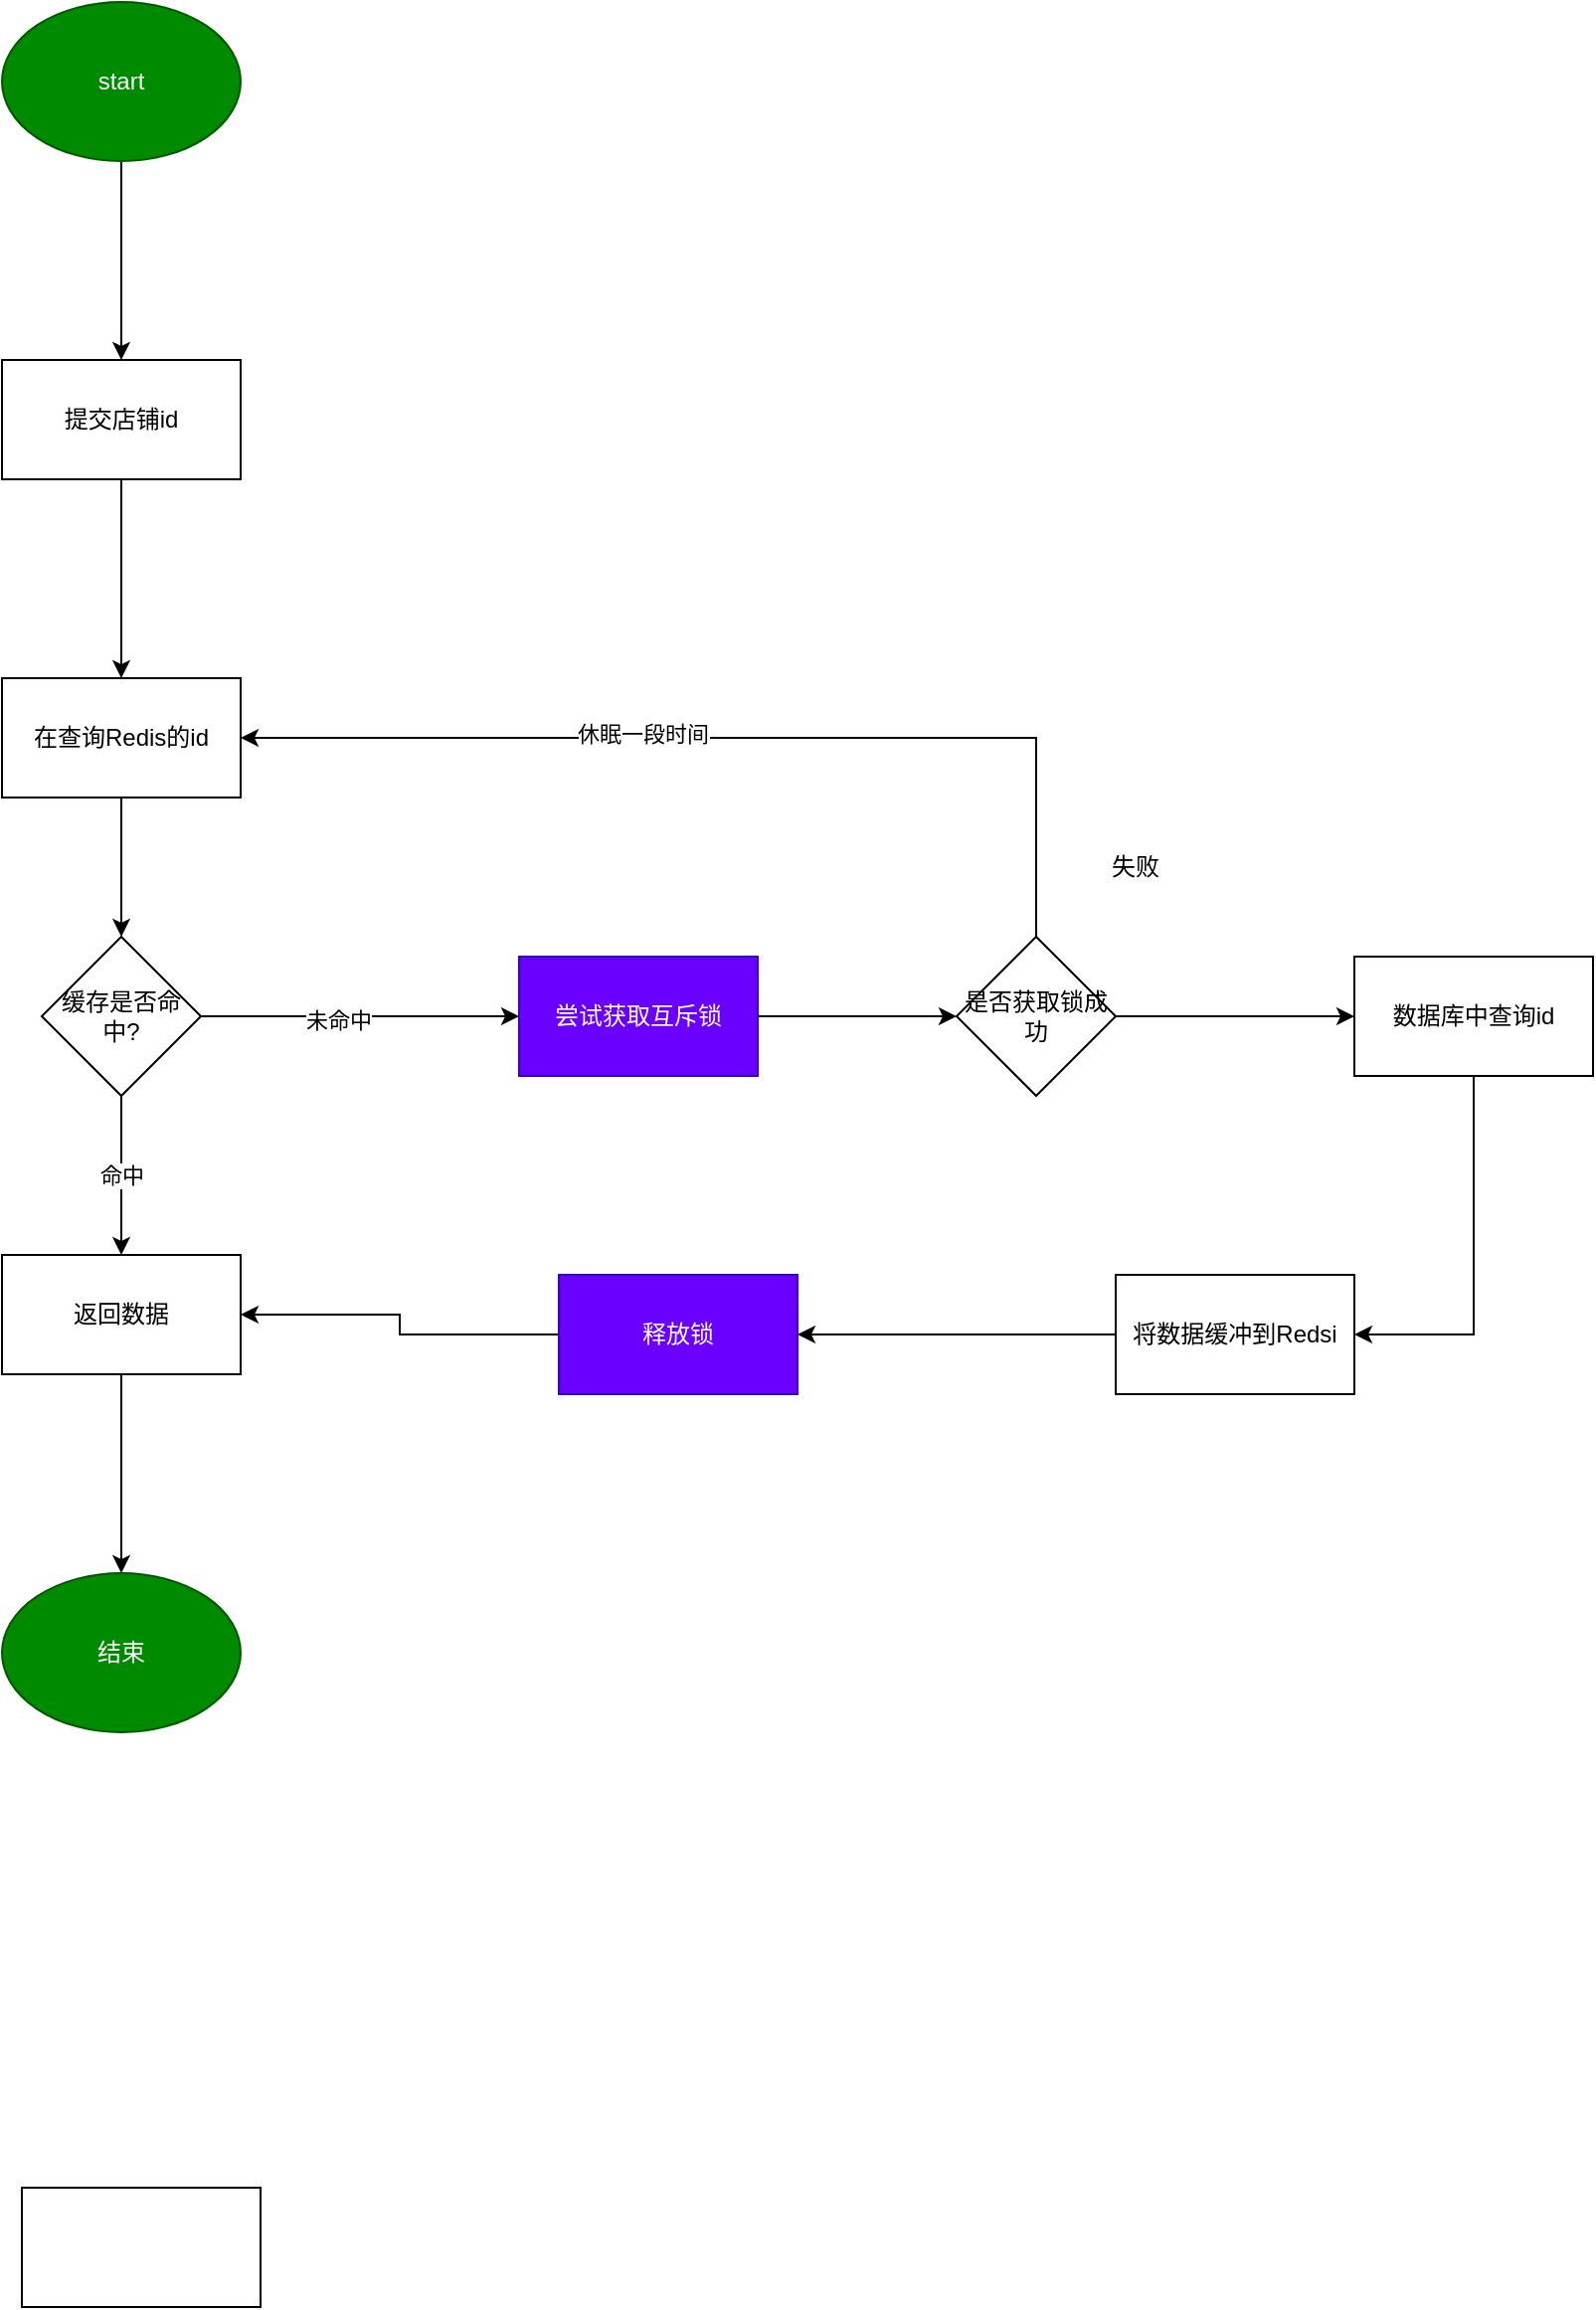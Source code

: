<mxfile version="24.7.13">
  <diagram name="第 1 页" id="a38_5Swq0WlTmSLRdx7M">
    <mxGraphModel dx="1380" dy="866" grid="1" gridSize="10" guides="1" tooltips="1" connect="1" arrows="1" fold="1" page="1" pageScale="1" pageWidth="827" pageHeight="1169" math="0" shadow="0">
      <root>
        <mxCell id="0" />
        <mxCell id="1" parent="0" />
        <mxCell id="WPVLzmaacFLyEN168dEC-3" style="edgeStyle=orthogonalEdgeStyle;rounded=0;orthogonalLoop=1;jettySize=auto;html=1;exitX=0.5;exitY=1;exitDx=0;exitDy=0;" edge="1" parent="1" source="WPVLzmaacFLyEN168dEC-1" target="WPVLzmaacFLyEN168dEC-2">
          <mxGeometry relative="1" as="geometry" />
        </mxCell>
        <mxCell id="WPVLzmaacFLyEN168dEC-1" value="start" style="ellipse;whiteSpace=wrap;html=1;fillColor=#008a00;fontColor=#ffffff;strokeColor=#005700;" vertex="1" parent="1">
          <mxGeometry x="200" y="70" width="120" height="80" as="geometry" />
        </mxCell>
        <mxCell id="WPVLzmaacFLyEN168dEC-6" style="edgeStyle=orthogonalEdgeStyle;rounded=0;orthogonalLoop=1;jettySize=auto;html=1;exitX=0.5;exitY=1;exitDx=0;exitDy=0;entryX=0.5;entryY=0;entryDx=0;entryDy=0;" edge="1" parent="1" source="WPVLzmaacFLyEN168dEC-2" target="WPVLzmaacFLyEN168dEC-5">
          <mxGeometry relative="1" as="geometry" />
        </mxCell>
        <mxCell id="WPVLzmaacFLyEN168dEC-2" value="提交店铺id" style="whiteSpace=wrap;html=1;" vertex="1" parent="1">
          <mxGeometry x="200" y="250" width="120" height="60" as="geometry" />
        </mxCell>
        <mxCell id="WPVLzmaacFLyEN168dEC-9" value="" style="edgeStyle=orthogonalEdgeStyle;rounded=0;orthogonalLoop=1;jettySize=auto;html=1;" edge="1" parent="1" source="WPVLzmaacFLyEN168dEC-5" target="WPVLzmaacFLyEN168dEC-8">
          <mxGeometry relative="1" as="geometry" />
        </mxCell>
        <mxCell id="WPVLzmaacFLyEN168dEC-5" value="在查询Redis的id" style="whiteSpace=wrap;html=1;" vertex="1" parent="1">
          <mxGeometry x="200" y="410" width="120" height="60" as="geometry" />
        </mxCell>
        <mxCell id="WPVLzmaacFLyEN168dEC-11" value="命中" style="edgeStyle=orthogonalEdgeStyle;rounded=0;orthogonalLoop=1;jettySize=auto;html=1;exitX=0.5;exitY=1;exitDx=0;exitDy=0;" edge="1" parent="1" source="WPVLzmaacFLyEN168dEC-8" target="WPVLzmaacFLyEN168dEC-10">
          <mxGeometry relative="1" as="geometry" />
        </mxCell>
        <mxCell id="WPVLzmaacFLyEN168dEC-15" style="edgeStyle=orthogonalEdgeStyle;rounded=0;orthogonalLoop=1;jettySize=auto;html=1;exitX=1;exitY=0.5;exitDx=0;exitDy=0;" edge="1" parent="1" source="WPVLzmaacFLyEN168dEC-8" target="WPVLzmaacFLyEN168dEC-14">
          <mxGeometry relative="1" as="geometry" />
        </mxCell>
        <mxCell id="WPVLzmaacFLyEN168dEC-16" value="未命中" style="edgeLabel;html=1;align=center;verticalAlign=middle;resizable=0;points=[];" vertex="1" connectable="0" parent="WPVLzmaacFLyEN168dEC-15">
          <mxGeometry x="-0.142" y="-2" relative="1" as="geometry">
            <mxPoint as="offset" />
          </mxGeometry>
        </mxCell>
        <mxCell id="WPVLzmaacFLyEN168dEC-8" value="缓存是否命中?" style="rhombus;whiteSpace=wrap;html=1;" vertex="1" parent="1">
          <mxGeometry x="220" y="540" width="80" height="80" as="geometry" />
        </mxCell>
        <mxCell id="WPVLzmaacFLyEN168dEC-13" style="edgeStyle=orthogonalEdgeStyle;rounded=0;orthogonalLoop=1;jettySize=auto;html=1;exitX=0.5;exitY=1;exitDx=0;exitDy=0;" edge="1" parent="1" source="WPVLzmaacFLyEN168dEC-10" target="WPVLzmaacFLyEN168dEC-12">
          <mxGeometry relative="1" as="geometry" />
        </mxCell>
        <mxCell id="WPVLzmaacFLyEN168dEC-10" value="返回数据" style="whiteSpace=wrap;html=1;" vertex="1" parent="1">
          <mxGeometry x="200" y="700" width="120" height="60" as="geometry" />
        </mxCell>
        <mxCell id="WPVLzmaacFLyEN168dEC-12" value="结束" style="ellipse;whiteSpace=wrap;html=1;fillColor=#008a00;fontColor=#ffffff;strokeColor=#005700;" vertex="1" parent="1">
          <mxGeometry x="200" y="860" width="120" height="80" as="geometry" />
        </mxCell>
        <mxCell id="WPVLzmaacFLyEN168dEC-18" value="" style="edgeStyle=orthogonalEdgeStyle;rounded=0;orthogonalLoop=1;jettySize=auto;html=1;" edge="1" parent="1" source="WPVLzmaacFLyEN168dEC-14" target="WPVLzmaacFLyEN168dEC-17">
          <mxGeometry relative="1" as="geometry" />
        </mxCell>
        <mxCell id="WPVLzmaacFLyEN168dEC-14" value="尝试获取互斥锁" style="whiteSpace=wrap;html=1;fillColor=#6a00ff;fontColor=#ffffff;strokeColor=#3700CC;" vertex="1" parent="1">
          <mxGeometry x="460" y="550" width="120" height="60" as="geometry" />
        </mxCell>
        <mxCell id="WPVLzmaacFLyEN168dEC-19" style="edgeStyle=orthogonalEdgeStyle;rounded=0;orthogonalLoop=1;jettySize=auto;html=1;exitX=0.5;exitY=0;exitDx=0;exitDy=0;entryX=1;entryY=0.5;entryDx=0;entryDy=0;" edge="1" parent="1" source="WPVLzmaacFLyEN168dEC-17" target="WPVLzmaacFLyEN168dEC-5">
          <mxGeometry relative="1" as="geometry">
            <mxPoint x="720" y="488" as="sourcePoint" />
          </mxGeometry>
        </mxCell>
        <mxCell id="WPVLzmaacFLyEN168dEC-25" value="休眠一段时间" style="edgeLabel;html=1;align=center;verticalAlign=middle;resizable=0;points=[];" vertex="1" connectable="0" parent="WPVLzmaacFLyEN168dEC-19">
          <mxGeometry x="0.193" y="-2" relative="1" as="geometry">
            <mxPoint as="offset" />
          </mxGeometry>
        </mxCell>
        <mxCell id="WPVLzmaacFLyEN168dEC-27" style="edgeStyle=orthogonalEdgeStyle;rounded=0;orthogonalLoop=1;jettySize=auto;html=1;exitX=1;exitY=0.5;exitDx=0;exitDy=0;" edge="1" parent="1" source="WPVLzmaacFLyEN168dEC-17">
          <mxGeometry relative="1" as="geometry">
            <mxPoint x="880" y="580" as="targetPoint" />
          </mxGeometry>
        </mxCell>
        <mxCell id="WPVLzmaacFLyEN168dEC-17" value="是否获取锁成功" style="rhombus;whiteSpace=wrap;html=1;" vertex="1" parent="1">
          <mxGeometry x="680" y="540" width="80" height="80" as="geometry" />
        </mxCell>
        <mxCell id="WPVLzmaacFLyEN168dEC-24" value="失败" style="text;html=1;align=center;verticalAlign=middle;whiteSpace=wrap;rounded=0;" vertex="1" parent="1">
          <mxGeometry x="740" y="490" width="60" height="30" as="geometry" />
        </mxCell>
        <mxCell id="WPVLzmaacFLyEN168dEC-31" style="edgeStyle=orthogonalEdgeStyle;rounded=0;orthogonalLoop=1;jettySize=auto;html=1;exitX=0.5;exitY=1;exitDx=0;exitDy=0;entryX=1;entryY=0.5;entryDx=0;entryDy=0;" edge="1" parent="1" source="WPVLzmaacFLyEN168dEC-26" target="WPVLzmaacFLyEN168dEC-30">
          <mxGeometry relative="1" as="geometry" />
        </mxCell>
        <mxCell id="WPVLzmaacFLyEN168dEC-26" value="数据库中查询id" style="whiteSpace=wrap;html=1;" vertex="1" parent="1">
          <mxGeometry x="880" y="550" width="120" height="60" as="geometry" />
        </mxCell>
        <mxCell id="WPVLzmaacFLyEN168dEC-34" style="edgeStyle=orthogonalEdgeStyle;rounded=0;orthogonalLoop=1;jettySize=auto;html=1;exitX=0;exitY=0.5;exitDx=0;exitDy=0;" edge="1" parent="1" source="WPVLzmaacFLyEN168dEC-30" target="WPVLzmaacFLyEN168dEC-33">
          <mxGeometry relative="1" as="geometry" />
        </mxCell>
        <mxCell id="WPVLzmaacFLyEN168dEC-30" value="将数据缓冲到Redsi" style="whiteSpace=wrap;html=1;" vertex="1" parent="1">
          <mxGeometry x="760" y="710" width="120" height="60" as="geometry" />
        </mxCell>
        <mxCell id="WPVLzmaacFLyEN168dEC-35" style="edgeStyle=orthogonalEdgeStyle;rounded=0;orthogonalLoop=1;jettySize=auto;html=1;exitX=0;exitY=0.5;exitDx=0;exitDy=0;entryX=1;entryY=0.5;entryDx=0;entryDy=0;" edge="1" parent="1" source="WPVLzmaacFLyEN168dEC-33" target="WPVLzmaacFLyEN168dEC-10">
          <mxGeometry relative="1" as="geometry" />
        </mxCell>
        <mxCell id="WPVLzmaacFLyEN168dEC-33" value="释放锁" style="whiteSpace=wrap;html=1;fillColor=#6a00ff;fontColor=#ffffff;strokeColor=#3700CC;" vertex="1" parent="1">
          <mxGeometry x="480" y="710" width="120" height="60" as="geometry" />
        </mxCell>
        <mxCell id="WPVLzmaacFLyEN168dEC-36" value="" style="whiteSpace=wrap;html=1;" vertex="1" parent="1">
          <mxGeometry x="210" y="1169" width="120" height="60" as="geometry" />
        </mxCell>
      </root>
    </mxGraphModel>
  </diagram>
</mxfile>
